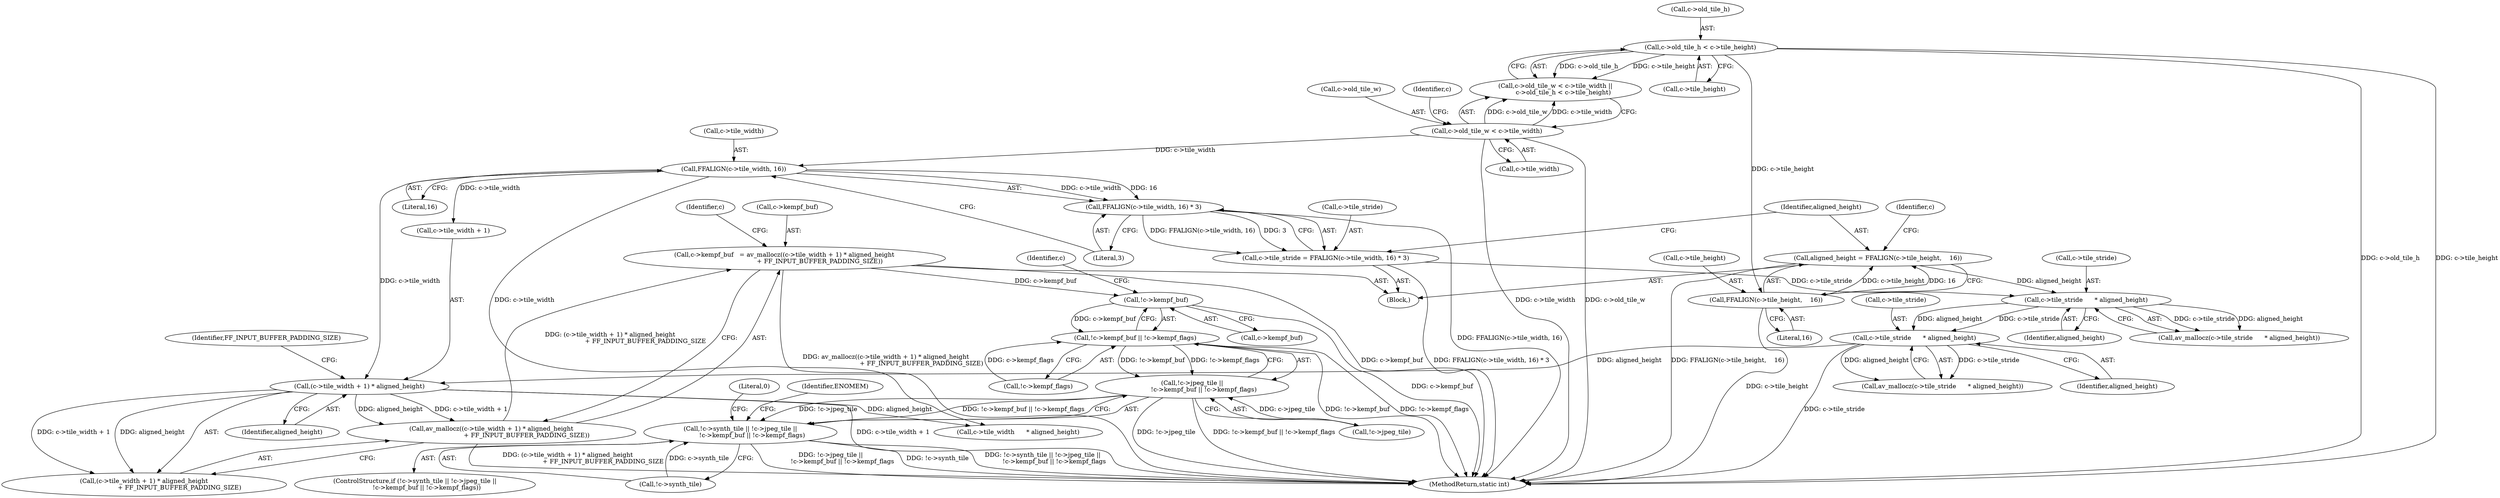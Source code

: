digraph "0_FFmpeg_e07ac727c1cc9eed39e7f9117c97006f719864bd@pointer" {
"1000285" [label="(Call,!c->kempf_buf)"];
"1000249" [label="(Call,c->kempf_buf   = av_mallocz((c->tile_width + 1) * aligned_height\n                                    + FF_INPUT_BUFFER_PADDING_SIZE))"];
"1000253" [label="(Call,av_mallocz((c->tile_width + 1) * aligned_height\n                                    + FF_INPUT_BUFFER_PADDING_SIZE))"];
"1000255" [label="(Call,(c->tile_width + 1) * aligned_height)"];
"1000200" [label="(Call,FFALIGN(c->tile_width, 16))"];
"1000180" [label="(Call,c->old_tile_w < c->tile_width)"];
"1000244" [label="(Call,c->tile_stride      * aligned_height)"];
"1000234" [label="(Call,c->tile_stride      * aligned_height)"];
"1000195" [label="(Call,c->tile_stride = FFALIGN(c->tile_width, 16) * 3)"];
"1000199" [label="(Call,FFALIGN(c->tile_width, 16) * 3)"];
"1000206" [label="(Call,aligned_height = FFALIGN(c->tile_height,    16))"];
"1000208" [label="(Call,FFALIGN(c->tile_height,    16))"];
"1000187" [label="(Call,c->old_tile_h < c->tile_height)"];
"1000284" [label="(Call,!c->kempf_buf || !c->kempf_flags)"];
"1000279" [label="(Call,!c->jpeg_tile ||\n            !c->kempf_buf || !c->kempf_flags)"];
"1000274" [label="(Call,!c->synth_tile || !c->jpeg_tile ||\n            !c->kempf_buf || !c->kempf_flags)"];
"1000204" [label="(Literal,16)"];
"1000238" [label="(Identifier,aligned_height)"];
"1000191" [label="(Call,c->tile_height)"];
"1000275" [label="(Call,!c->synth_tile)"];
"1000284" [label="(Call,!c->kempf_buf || !c->kempf_flags)"];
"1000273" [label="(ControlStructure,if (!c->synth_tile || !c->jpeg_tile ||\n            !c->kempf_buf || !c->kempf_flags))"];
"1000254" [label="(Call,(c->tile_width + 1) * aligned_height\n                                    + FF_INPUT_BUFFER_PADDING_SIZE)"];
"1000286" [label="(Call,c->kempf_buf)"];
"1000253" [label="(Call,av_mallocz((c->tile_width + 1) * aligned_height\n                                    + FF_INPUT_BUFFER_PADDING_SIZE))"];
"1000262" [label="(Identifier,FF_INPUT_BUFFER_PADDING_SIZE)"];
"1000201" [label="(Call,c->tile_width)"];
"1000244" [label="(Call,c->tile_stride      * aligned_height)"];
"1000291" [label="(Identifier,c)"];
"1000180" [label="(Call,c->old_tile_w < c->tile_width)"];
"1000234" [label="(Call,c->tile_stride      * aligned_height)"];
"1000195" [label="(Call,c->tile_stride = FFALIGN(c->tile_width, 16) * 3)"];
"1000297" [label="(Literal,0)"];
"1000194" [label="(Block,)"];
"1000255" [label="(Call,(c->tile_width + 1) * aligned_height)"];
"1000289" [label="(Call,!c->kempf_flags)"];
"1000245" [label="(Call,c->tile_stride)"];
"1000274" [label="(Call,!c->synth_tile || !c->jpeg_tile ||\n            !c->kempf_buf || !c->kempf_flags)"];
"1000279" [label="(Call,!c->jpeg_tile ||\n            !c->kempf_buf || !c->kempf_flags)"];
"1000179" [label="(Call,c->old_tile_w < c->tile_width ||\n        c->old_tile_h < c->tile_height)"];
"1000250" [label="(Call,c->kempf_buf)"];
"1000298" [label="(MethodReturn,static int)"];
"1000265" [label="(Identifier,c)"];
"1000261" [label="(Identifier,aligned_height)"];
"1000200" [label="(Call,FFALIGN(c->tile_width, 16))"];
"1000189" [label="(Identifier,c)"];
"1000248" [label="(Identifier,aligned_height)"];
"1000280" [label="(Call,!c->jpeg_tile)"];
"1000209" [label="(Call,c->tile_height)"];
"1000181" [label="(Call,c->old_tile_w)"];
"1000205" [label="(Literal,3)"];
"1000207" [label="(Identifier,aligned_height)"];
"1000188" [label="(Call,c->old_tile_h)"];
"1000295" [label="(Identifier,ENOMEM)"];
"1000187" [label="(Call,c->old_tile_h < c->tile_height)"];
"1000199" [label="(Call,FFALIGN(c->tile_width, 16) * 3)"];
"1000235" [label="(Call,c->tile_stride)"];
"1000184" [label="(Call,c->tile_width)"];
"1000256" [label="(Call,c->tile_width + 1)"];
"1000233" [label="(Call,av_mallocz(c->tile_stride      * aligned_height))"];
"1000206" [label="(Call,aligned_height = FFALIGN(c->tile_height,    16))"];
"1000208" [label="(Call,FFALIGN(c->tile_height,    16))"];
"1000285" [label="(Call,!c->kempf_buf)"];
"1000243" [label="(Call,av_mallocz(c->tile_stride      * aligned_height))"];
"1000268" [label="(Call,c->tile_width      * aligned_height)"];
"1000215" [label="(Identifier,c)"];
"1000249" [label="(Call,c->kempf_buf   = av_mallocz((c->tile_width + 1) * aligned_height\n                                    + FF_INPUT_BUFFER_PADDING_SIZE))"];
"1000212" [label="(Literal,16)"];
"1000196" [label="(Call,c->tile_stride)"];
"1000285" -> "1000284"  [label="AST: "];
"1000285" -> "1000286"  [label="CFG: "];
"1000286" -> "1000285"  [label="AST: "];
"1000291" -> "1000285"  [label="CFG: "];
"1000284" -> "1000285"  [label="CFG: "];
"1000285" -> "1000298"  [label="DDG: c->kempf_buf"];
"1000285" -> "1000284"  [label="DDG: c->kempf_buf"];
"1000249" -> "1000285"  [label="DDG: c->kempf_buf"];
"1000249" -> "1000194"  [label="AST: "];
"1000249" -> "1000253"  [label="CFG: "];
"1000250" -> "1000249"  [label="AST: "];
"1000253" -> "1000249"  [label="AST: "];
"1000265" -> "1000249"  [label="CFG: "];
"1000249" -> "1000298"  [label="DDG: av_mallocz((c->tile_width + 1) * aligned_height\n                                    + FF_INPUT_BUFFER_PADDING_SIZE)"];
"1000249" -> "1000298"  [label="DDG: c->kempf_buf"];
"1000253" -> "1000249"  [label="DDG: (c->tile_width + 1) * aligned_height\n                                    + FF_INPUT_BUFFER_PADDING_SIZE"];
"1000253" -> "1000254"  [label="CFG: "];
"1000254" -> "1000253"  [label="AST: "];
"1000253" -> "1000298"  [label="DDG: (c->tile_width + 1) * aligned_height\n                                    + FF_INPUT_BUFFER_PADDING_SIZE"];
"1000255" -> "1000253"  [label="DDG: c->tile_width + 1"];
"1000255" -> "1000253"  [label="DDG: aligned_height"];
"1000255" -> "1000254"  [label="AST: "];
"1000255" -> "1000261"  [label="CFG: "];
"1000256" -> "1000255"  [label="AST: "];
"1000261" -> "1000255"  [label="AST: "];
"1000262" -> "1000255"  [label="CFG: "];
"1000255" -> "1000298"  [label="DDG: c->tile_width + 1"];
"1000255" -> "1000254"  [label="DDG: c->tile_width + 1"];
"1000255" -> "1000254"  [label="DDG: aligned_height"];
"1000200" -> "1000255"  [label="DDG: c->tile_width"];
"1000244" -> "1000255"  [label="DDG: aligned_height"];
"1000255" -> "1000268"  [label="DDG: aligned_height"];
"1000200" -> "1000199"  [label="AST: "];
"1000200" -> "1000204"  [label="CFG: "];
"1000201" -> "1000200"  [label="AST: "];
"1000204" -> "1000200"  [label="AST: "];
"1000205" -> "1000200"  [label="CFG: "];
"1000200" -> "1000199"  [label="DDG: c->tile_width"];
"1000200" -> "1000199"  [label="DDG: 16"];
"1000180" -> "1000200"  [label="DDG: c->tile_width"];
"1000200" -> "1000256"  [label="DDG: c->tile_width"];
"1000200" -> "1000268"  [label="DDG: c->tile_width"];
"1000180" -> "1000179"  [label="AST: "];
"1000180" -> "1000184"  [label="CFG: "];
"1000181" -> "1000180"  [label="AST: "];
"1000184" -> "1000180"  [label="AST: "];
"1000189" -> "1000180"  [label="CFG: "];
"1000179" -> "1000180"  [label="CFG: "];
"1000180" -> "1000298"  [label="DDG: c->old_tile_w"];
"1000180" -> "1000298"  [label="DDG: c->tile_width"];
"1000180" -> "1000179"  [label="DDG: c->old_tile_w"];
"1000180" -> "1000179"  [label="DDG: c->tile_width"];
"1000244" -> "1000243"  [label="AST: "];
"1000244" -> "1000248"  [label="CFG: "];
"1000245" -> "1000244"  [label="AST: "];
"1000248" -> "1000244"  [label="AST: "];
"1000243" -> "1000244"  [label="CFG: "];
"1000244" -> "1000298"  [label="DDG: c->tile_stride"];
"1000244" -> "1000243"  [label="DDG: c->tile_stride"];
"1000244" -> "1000243"  [label="DDG: aligned_height"];
"1000234" -> "1000244"  [label="DDG: c->tile_stride"];
"1000234" -> "1000244"  [label="DDG: aligned_height"];
"1000234" -> "1000233"  [label="AST: "];
"1000234" -> "1000238"  [label="CFG: "];
"1000235" -> "1000234"  [label="AST: "];
"1000238" -> "1000234"  [label="AST: "];
"1000233" -> "1000234"  [label="CFG: "];
"1000234" -> "1000233"  [label="DDG: c->tile_stride"];
"1000234" -> "1000233"  [label="DDG: aligned_height"];
"1000195" -> "1000234"  [label="DDG: c->tile_stride"];
"1000206" -> "1000234"  [label="DDG: aligned_height"];
"1000195" -> "1000194"  [label="AST: "];
"1000195" -> "1000199"  [label="CFG: "];
"1000196" -> "1000195"  [label="AST: "];
"1000199" -> "1000195"  [label="AST: "];
"1000207" -> "1000195"  [label="CFG: "];
"1000195" -> "1000298"  [label="DDG: FFALIGN(c->tile_width, 16) * 3"];
"1000199" -> "1000195"  [label="DDG: FFALIGN(c->tile_width, 16)"];
"1000199" -> "1000195"  [label="DDG: 3"];
"1000199" -> "1000205"  [label="CFG: "];
"1000205" -> "1000199"  [label="AST: "];
"1000199" -> "1000298"  [label="DDG: FFALIGN(c->tile_width, 16)"];
"1000206" -> "1000194"  [label="AST: "];
"1000206" -> "1000208"  [label="CFG: "];
"1000207" -> "1000206"  [label="AST: "];
"1000208" -> "1000206"  [label="AST: "];
"1000215" -> "1000206"  [label="CFG: "];
"1000206" -> "1000298"  [label="DDG: FFALIGN(c->tile_height,    16)"];
"1000208" -> "1000206"  [label="DDG: c->tile_height"];
"1000208" -> "1000206"  [label="DDG: 16"];
"1000208" -> "1000212"  [label="CFG: "];
"1000209" -> "1000208"  [label="AST: "];
"1000212" -> "1000208"  [label="AST: "];
"1000208" -> "1000298"  [label="DDG: c->tile_height"];
"1000187" -> "1000208"  [label="DDG: c->tile_height"];
"1000187" -> "1000179"  [label="AST: "];
"1000187" -> "1000191"  [label="CFG: "];
"1000188" -> "1000187"  [label="AST: "];
"1000191" -> "1000187"  [label="AST: "];
"1000179" -> "1000187"  [label="CFG: "];
"1000187" -> "1000298"  [label="DDG: c->old_tile_h"];
"1000187" -> "1000298"  [label="DDG: c->tile_height"];
"1000187" -> "1000179"  [label="DDG: c->old_tile_h"];
"1000187" -> "1000179"  [label="DDG: c->tile_height"];
"1000284" -> "1000279"  [label="AST: "];
"1000284" -> "1000289"  [label="CFG: "];
"1000289" -> "1000284"  [label="AST: "];
"1000279" -> "1000284"  [label="CFG: "];
"1000284" -> "1000298"  [label="DDG: !c->kempf_buf"];
"1000284" -> "1000298"  [label="DDG: !c->kempf_flags"];
"1000284" -> "1000279"  [label="DDG: !c->kempf_buf"];
"1000284" -> "1000279"  [label="DDG: !c->kempf_flags"];
"1000289" -> "1000284"  [label="DDG: c->kempf_flags"];
"1000279" -> "1000274"  [label="AST: "];
"1000279" -> "1000280"  [label="CFG: "];
"1000280" -> "1000279"  [label="AST: "];
"1000274" -> "1000279"  [label="CFG: "];
"1000279" -> "1000298"  [label="DDG: !c->kempf_buf || !c->kempf_flags"];
"1000279" -> "1000298"  [label="DDG: !c->jpeg_tile"];
"1000279" -> "1000274"  [label="DDG: !c->jpeg_tile"];
"1000279" -> "1000274"  [label="DDG: !c->kempf_buf || !c->kempf_flags"];
"1000280" -> "1000279"  [label="DDG: c->jpeg_tile"];
"1000274" -> "1000273"  [label="AST: "];
"1000274" -> "1000275"  [label="CFG: "];
"1000275" -> "1000274"  [label="AST: "];
"1000295" -> "1000274"  [label="CFG: "];
"1000297" -> "1000274"  [label="CFG: "];
"1000274" -> "1000298"  [label="DDG: !c->synth_tile"];
"1000274" -> "1000298"  [label="DDG: !c->synth_tile || !c->jpeg_tile ||\n            !c->kempf_buf || !c->kempf_flags"];
"1000274" -> "1000298"  [label="DDG: !c->jpeg_tile ||\n            !c->kempf_buf || !c->kempf_flags"];
"1000275" -> "1000274"  [label="DDG: c->synth_tile"];
}

